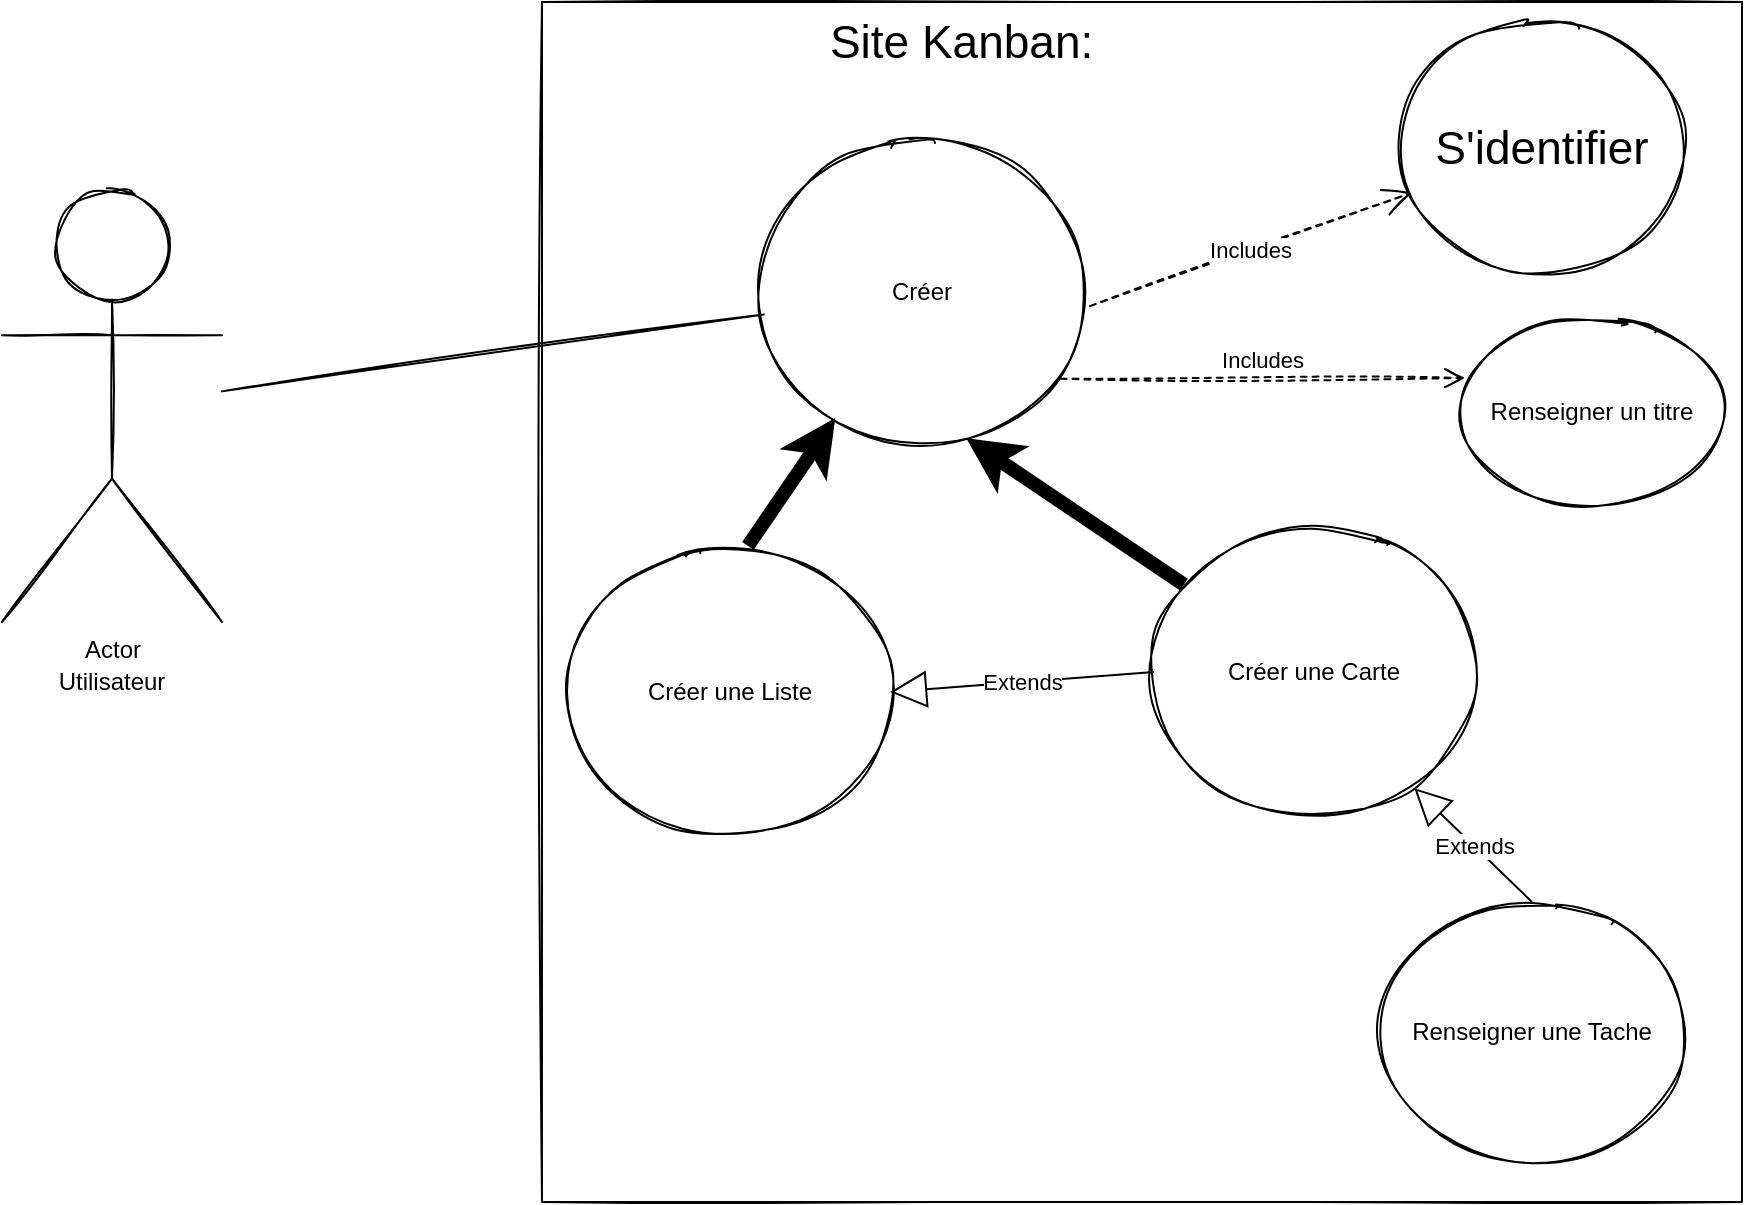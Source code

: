 <mxfile version="13.9.9" type="device"><diagram id="_0MLN-TCqtPIgfVdd30j" name="Page-1"><mxGraphModel dx="1086" dy="966" grid="1" gridSize="10" guides="1" tooltips="1" connect="1" arrows="1" fold="1" page="1" pageScale="1" pageWidth="827" pageHeight="1169" math="0" shadow="0"><root><mxCell id="0"/><mxCell id="1" parent="0"/><mxCell id="pkJ9h0ZN2vjc4JI262UK-15" value="Utilisateur" style="text;html=1;align=center;verticalAlign=middle;whiteSpace=wrap;rounded=0;sketch=1;" parent="1" vertex="1"><mxGeometry x="90" y="410" width="50" height="20" as="geometry"/></mxCell><mxCell id="pkJ9h0ZN2vjc4JI262UK-16" value="" style="whiteSpace=wrap;html=1;aspect=fixed;sketch=1;" parent="1" vertex="1"><mxGeometry x="330" y="80" width="600" height="600" as="geometry"/></mxCell><mxCell id="pkJ9h0ZN2vjc4JI262UK-17" value="Site Kanban:&amp;nbsp;" style="text;html=1;align=center;verticalAlign=middle;whiteSpace=wrap;rounded=0;fontSize=23;sketch=1;" parent="1" vertex="1"><mxGeometry x="450" y="90" width="186" height="20" as="geometry"/></mxCell><mxCell id="pkJ9h0ZN2vjc4JI262UK-18" value="Créer" style="ellipse;whiteSpace=wrap;html=1;sketch=1;" parent="1" vertex="1"><mxGeometry x="440" y="150" width="160" height="150" as="geometry"/></mxCell><mxCell id="pkJ9h0ZN2vjc4JI262UK-19" value="" style="endArrow=none;html=1;sketch=1;" parent="1" source="pkJ9h0ZN2vjc4JI262UK-24" target="pkJ9h0ZN2vjc4JI262UK-18" edge="1"><mxGeometry width="50" height="50" relative="1" as="geometry"><mxPoint x="170" y="260.593" as="sourcePoint"/><mxPoint x="330" y="370" as="targetPoint"/></mxGeometry></mxCell><mxCell id="pkJ9h0ZN2vjc4JI262UK-20" value="&lt;font style=&quot;font-size: 23px&quot;&gt;S'identifier&lt;/font&gt;" style="ellipse;whiteSpace=wrap;html=1;sketch=1;" parent="1" vertex="1"><mxGeometry x="760" y="90" width="140" height="125" as="geometry"/></mxCell><mxCell id="pkJ9h0ZN2vjc4JI262UK-21" value="Includes" style="endArrow=open;endSize=12;dashed=1;html=1;exitX=1.025;exitY=0.547;exitDx=0;exitDy=0;sketch=1;exitPerimeter=0;" parent="1" source="pkJ9h0ZN2vjc4JI262UK-18" target="pkJ9h0ZN2vjc4JI262UK-20" edge="1"><mxGeometry x="-0.001" width="160" relative="1" as="geometry"><mxPoint x="440" y="220" as="sourcePoint"/><mxPoint x="600" y="220" as="targetPoint"/><Array as="points"/><mxPoint as="offset"/></mxGeometry></mxCell><mxCell id="pkJ9h0ZN2vjc4JI262UK-22" value="Includes" style="html=1;verticalAlign=bottom;endArrow=open;dashed=1;endSize=8;exitX=0.933;exitY=0.789;exitDx=0;exitDy=0;exitPerimeter=0;sketch=1;entryX=0.012;entryY=0.311;entryDx=0;entryDy=0;entryPerimeter=0;" parent="1" source="pkJ9h0ZN2vjc4JI262UK-18" target="pkJ9h0ZN2vjc4JI262UK-23" edge="1"><mxGeometry relative="1" as="geometry"><mxPoint x="560" y="300" as="sourcePoint"/><mxPoint x="480" y="300" as="targetPoint"/></mxGeometry></mxCell><mxCell id="pkJ9h0ZN2vjc4JI262UK-23" value="Renseigner un titre" style="ellipse;whiteSpace=wrap;html=1;sketch=1;" parent="1" vertex="1"><mxGeometry x="790" y="240" width="130" height="90" as="geometry"/></mxCell><mxCell id="pkJ9h0ZN2vjc4JI262UK-24" value="Actor" style="shape=umlActor;verticalLabelPosition=bottom;verticalAlign=top;html=1;outlineConnect=0;sketch=1;" parent="1" vertex="1"><mxGeometry x="60" y="175" width="110" height="215" as="geometry"/></mxCell><mxCell id="pkJ9h0ZN2vjc4JI262UK-25" value="Créer une Liste" style="ellipse;whiteSpace=wrap;html=1;sketch=1;" parent="1" vertex="1"><mxGeometry x="344" y="350" width="160" height="150" as="geometry"/></mxCell><mxCell id="pkJ9h0ZN2vjc4JI262UK-26" value="Créer une Carte" style="ellipse;whiteSpace=wrap;html=1;sketch=1;" parent="1" vertex="1"><mxGeometry x="636" y="340" width="160" height="150" as="geometry"/></mxCell><mxCell id="pkJ9h0ZN2vjc4JI262UK-27" value="" style="endArrow=classic;html=1;entryX=0.638;entryY=0.987;entryDx=0;entryDy=0;entryPerimeter=0;strokeWidth=7;" parent="1" source="pkJ9h0ZN2vjc4JI262UK-26" target="pkJ9h0ZN2vjc4JI262UK-18" edge="1"><mxGeometry width="50" height="50" relative="1" as="geometry"><mxPoint x="710" y="380" as="sourcePoint"/><mxPoint x="780" y="460" as="targetPoint"/></mxGeometry></mxCell><mxCell id="pkJ9h0ZN2vjc4JI262UK-28" value="" style="endArrow=classic;html=1;strokeWidth=7;exitX=0.556;exitY=0.013;exitDx=0;exitDy=0;exitPerimeter=0;" parent="1" source="pkJ9h0ZN2vjc4JI262UK-25" target="pkJ9h0ZN2vjc4JI262UK-18" edge="1"><mxGeometry width="50" height="50" relative="1" as="geometry"><mxPoint x="440" y="357" as="sourcePoint"/><mxPoint x="421.34" y="290.0" as="targetPoint"/></mxGeometry></mxCell><mxCell id="pkJ9h0ZN2vjc4JI262UK-31" value="Extends" style="endArrow=block;endSize=16;endFill=0;html=1;exitX=0;exitY=0.5;exitDx=0;exitDy=0;entryX=1;entryY=0.5;entryDx=0;entryDy=0;" parent="1" source="pkJ9h0ZN2vjc4JI262UK-26" target="pkJ9h0ZN2vjc4JI262UK-25" edge="1"><mxGeometry width="160" relative="1" as="geometry"><mxPoint x="330" y="490" as="sourcePoint"/><mxPoint x="490" y="490" as="targetPoint"/></mxGeometry></mxCell><mxCell id="pkJ9h0ZN2vjc4JI262UK-32" value="Renseigner une Tache" style="ellipse;whiteSpace=wrap;html=1;sketch=1;" parent="1" vertex="1"><mxGeometry x="750" y="530" width="150" height="130" as="geometry"/></mxCell><mxCell id="pkJ9h0ZN2vjc4JI262UK-33" value="Extends" style="endArrow=block;endSize=16;endFill=0;html=1;exitX=0.5;exitY=0;exitDx=0;exitDy=0;entryX=0.813;entryY=0.887;entryDx=0;entryDy=0;entryPerimeter=0;" parent="1" source="pkJ9h0ZN2vjc4JI262UK-32" target="pkJ9h0ZN2vjc4JI262UK-26" edge="1"><mxGeometry width="160" relative="1" as="geometry"><mxPoint x="832" y="510" as="sourcePoint"/><mxPoint x="700" y="520" as="targetPoint"/></mxGeometry></mxCell></root></mxGraphModel></diagram></mxfile>
